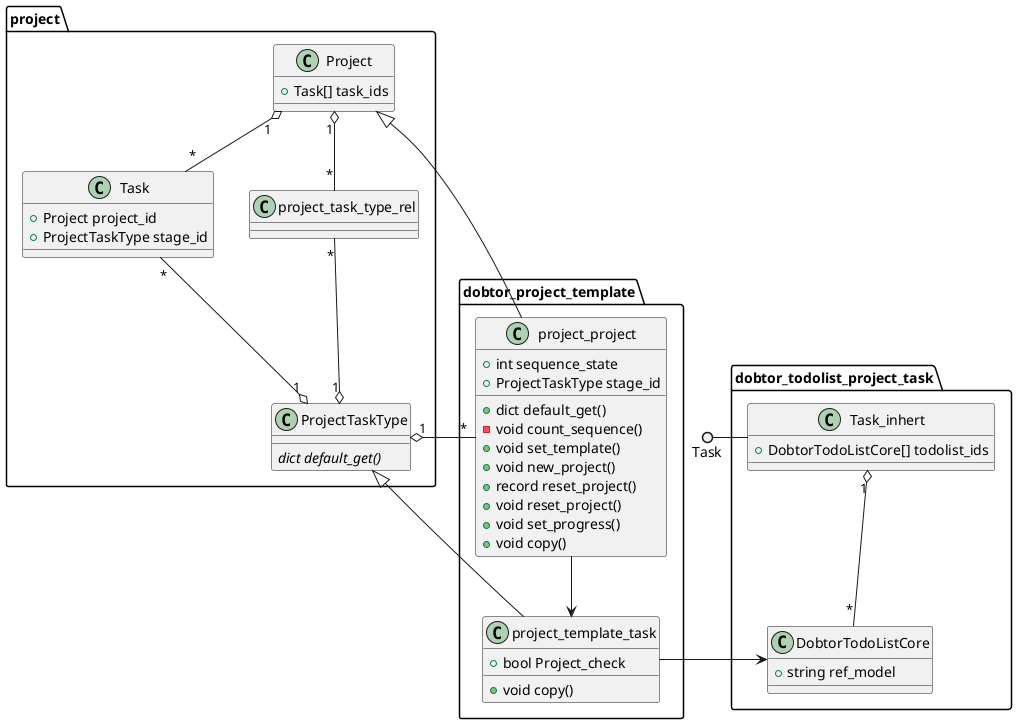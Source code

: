 @startuml
' skinparam monochrome true
' skinparam handwritten true
' skinparam packageFontColor red

package project {
    Class Task {
        + Project project_id
        + ProjectTaskType stage_id
    }

    Class Project {
        + Task[] task_ids 
    }

    Class project_task_type_rel {

    }

    Class ProjectTaskType {
        {abstract} dict default_get()
    }
}

package dobtor_project_template {
    Class project_project {
        + int sequence_state
        + ProjectTaskType stage_id
        + dict default_get()
        - void count_sequence()
        + void set_template()
        + void new_project()
        + record reset_project()
        + void reset_project()
        + void set_progress()
        + void copy()
    }

    Class project_template_task {
        + bool Project_check
        + void copy()
    }
}

package dobtor_todolist_project_task {
    Class DobtorTodoListCore {
        + string ref_model
    }

    Class Task_inhert {
        + DobtorTodoListCore[] todolist_ids
    }
} 


Task "*" --o "1" ProjectTaskType
Project "1" o-- "*" Task
Project "1" o-- "*" project_task_type_rel
project_task_type_rel "*" --o "1" ProjectTaskType
Project <|- project_project
ProjectTaskType "1" o- "*" project_project
Task ()- Task_inhert
Task_inhert "1" o-- "*" DobtorTodoListCore
ProjectTaskType <|- project_template_task
project_project --> project_template_task
project_template_task -> DobtorTodoListCore
@enduml
